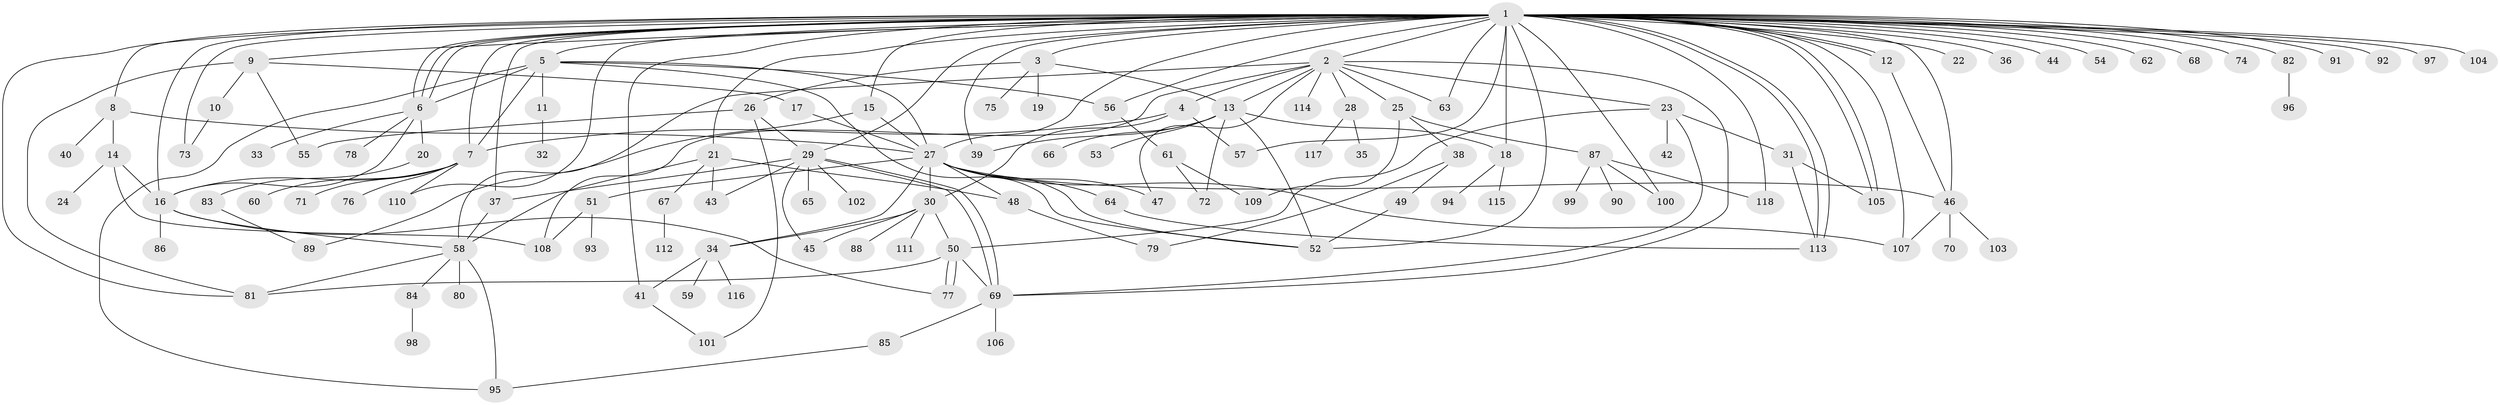 // coarse degree distribution, {2: 0.1566265060240964, 1: 0.40963855421686746, 4: 0.08433734939759036, 8: 0.024096385542168676, 3: 0.13253012048192772, 13: 0.012048192771084338, 5: 0.08433734939759036, 7: 0.060240963855421686, 6: 0.012048192771084338, 38: 0.012048192771084338, 10: 0.012048192771084338}
// Generated by graph-tools (version 1.1) at 2025/36/03/04/25 23:36:58]
// undirected, 118 vertices, 185 edges
graph export_dot {
  node [color=gray90,style=filled];
  1;
  2;
  3;
  4;
  5;
  6;
  7;
  8;
  9;
  10;
  11;
  12;
  13;
  14;
  15;
  16;
  17;
  18;
  19;
  20;
  21;
  22;
  23;
  24;
  25;
  26;
  27;
  28;
  29;
  30;
  31;
  32;
  33;
  34;
  35;
  36;
  37;
  38;
  39;
  40;
  41;
  42;
  43;
  44;
  45;
  46;
  47;
  48;
  49;
  50;
  51;
  52;
  53;
  54;
  55;
  56;
  57;
  58;
  59;
  60;
  61;
  62;
  63;
  64;
  65;
  66;
  67;
  68;
  69;
  70;
  71;
  72;
  73;
  74;
  75;
  76;
  77;
  78;
  79;
  80;
  81;
  82;
  83;
  84;
  85;
  86;
  87;
  88;
  89;
  90;
  91;
  92;
  93;
  94;
  95;
  96;
  97;
  98;
  99;
  100;
  101;
  102;
  103;
  104;
  105;
  106;
  107;
  108;
  109;
  110;
  111;
  112;
  113;
  114;
  115;
  116;
  117;
  118;
  1 -- 2;
  1 -- 3;
  1 -- 5;
  1 -- 6;
  1 -- 6;
  1 -- 6;
  1 -- 7;
  1 -- 8;
  1 -- 9;
  1 -- 12;
  1 -- 12;
  1 -- 15;
  1 -- 16;
  1 -- 18;
  1 -- 21;
  1 -- 22;
  1 -- 27;
  1 -- 29;
  1 -- 36;
  1 -- 37;
  1 -- 39;
  1 -- 41;
  1 -- 44;
  1 -- 46;
  1 -- 52;
  1 -- 54;
  1 -- 56;
  1 -- 57;
  1 -- 62;
  1 -- 63;
  1 -- 68;
  1 -- 73;
  1 -- 74;
  1 -- 81;
  1 -- 82;
  1 -- 91;
  1 -- 92;
  1 -- 97;
  1 -- 100;
  1 -- 104;
  1 -- 105;
  1 -- 105;
  1 -- 107;
  1 -- 110;
  1 -- 113;
  1 -- 113;
  1 -- 118;
  2 -- 4;
  2 -- 13;
  2 -- 23;
  2 -- 25;
  2 -- 28;
  2 -- 47;
  2 -- 58;
  2 -- 63;
  2 -- 69;
  2 -- 108;
  2 -- 114;
  3 -- 13;
  3 -- 19;
  3 -- 26;
  3 -- 75;
  4 -- 7;
  4 -- 30;
  4 -- 57;
  5 -- 6;
  5 -- 7;
  5 -- 11;
  5 -- 27;
  5 -- 52;
  5 -- 56;
  5 -- 95;
  6 -- 16;
  6 -- 20;
  6 -- 33;
  6 -- 78;
  7 -- 16;
  7 -- 60;
  7 -- 71;
  7 -- 76;
  7 -- 110;
  8 -- 14;
  8 -- 27;
  8 -- 40;
  9 -- 10;
  9 -- 17;
  9 -- 55;
  9 -- 81;
  10 -- 73;
  11 -- 32;
  12 -- 46;
  13 -- 18;
  13 -- 39;
  13 -- 52;
  13 -- 53;
  13 -- 66;
  13 -- 72;
  14 -- 16;
  14 -- 24;
  14 -- 108;
  15 -- 27;
  15 -- 89;
  16 -- 58;
  16 -- 77;
  16 -- 86;
  17 -- 27;
  18 -- 94;
  18 -- 115;
  20 -- 83;
  21 -- 43;
  21 -- 48;
  21 -- 58;
  21 -- 67;
  23 -- 31;
  23 -- 42;
  23 -- 50;
  23 -- 69;
  25 -- 38;
  25 -- 87;
  25 -- 109;
  26 -- 29;
  26 -- 55;
  26 -- 101;
  27 -- 30;
  27 -- 34;
  27 -- 46;
  27 -- 47;
  27 -- 48;
  27 -- 51;
  27 -- 52;
  27 -- 64;
  27 -- 107;
  28 -- 35;
  28 -- 117;
  29 -- 37;
  29 -- 43;
  29 -- 45;
  29 -- 65;
  29 -- 69;
  29 -- 69;
  29 -- 102;
  30 -- 34;
  30 -- 45;
  30 -- 50;
  30 -- 88;
  30 -- 111;
  31 -- 105;
  31 -- 113;
  34 -- 41;
  34 -- 59;
  34 -- 116;
  37 -- 58;
  38 -- 49;
  38 -- 79;
  41 -- 101;
  46 -- 70;
  46 -- 103;
  46 -- 107;
  48 -- 79;
  49 -- 52;
  50 -- 69;
  50 -- 77;
  50 -- 77;
  50 -- 81;
  51 -- 93;
  51 -- 108;
  56 -- 61;
  58 -- 80;
  58 -- 81;
  58 -- 84;
  58 -- 95;
  61 -- 72;
  61 -- 109;
  64 -- 113;
  67 -- 112;
  69 -- 85;
  69 -- 106;
  82 -- 96;
  83 -- 89;
  84 -- 98;
  85 -- 95;
  87 -- 90;
  87 -- 99;
  87 -- 100;
  87 -- 118;
}
